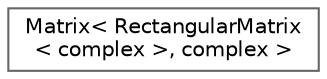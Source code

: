 digraph "Graphical Class Hierarchy"
{
 // LATEX_PDF_SIZE
  bgcolor="transparent";
  edge [fontname=Helvetica,fontsize=10,labelfontname=Helvetica,labelfontsize=10];
  node [fontname=Helvetica,fontsize=10,shape=box,height=0.2,width=0.4];
  rankdir="LR";
  Node0 [id="Node000000",label="Matrix\< RectangularMatrix\l\< complex \>, complex \>",height=0.2,width=0.4,color="grey40", fillcolor="white", style="filled",URL="$classFoam_1_1Matrix.html",tooltip=" "];
}
